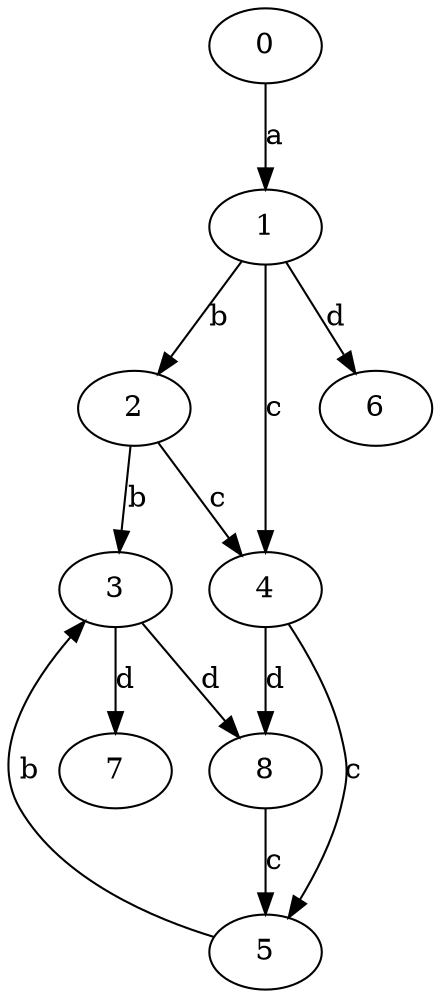 strict digraph  {
0;
1;
2;
3;
4;
5;
6;
7;
8;
0 -> 1  [label=a];
1 -> 2  [label=b];
1 -> 4  [label=c];
1 -> 6  [label=d];
2 -> 3  [label=b];
2 -> 4  [label=c];
3 -> 7  [label=d];
3 -> 8  [label=d];
4 -> 5  [label=c];
4 -> 8  [label=d];
5 -> 3  [label=b];
8 -> 5  [label=c];
}
